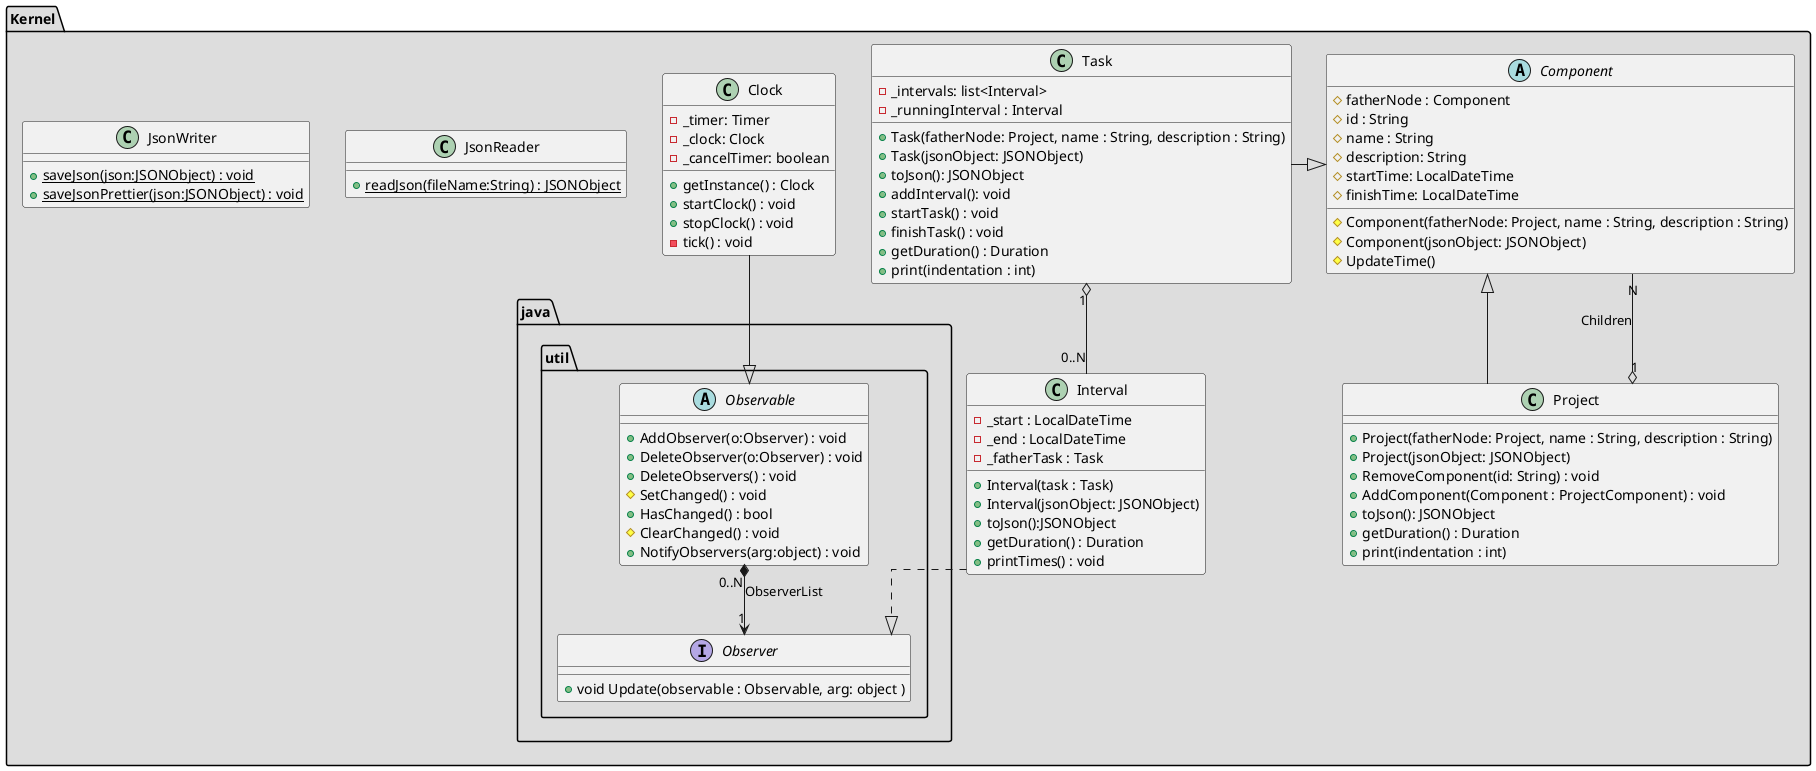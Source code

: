 @startuml

skinparam linetype ortho

/' Back End '/
package "Kernel" #DDDDDD {

  Abstract Component {
      #fatherNode : Component
      #id : String
      #name : String
      #description: String
      #startTime: LocalDateTime
      #finishTime: LocalDateTime
      #Component(fatherNode: Project, name : String, description : String)
      #Component(jsonObject: JSONObject)
      #UpdateTime()



  }

  class Project {
     +Project(fatherNode: Project, name : String, description : String)
     +Project(jsonObject: JSONObject)
     +RemoveComponent(id: String) : void
     +AddComponent(Component : ProjectComponent) : void
     +toJson(): JSONObject
     +getDuration() : Duration
     +print(indentation : int)
  }

  class Task {
    -_intervals: list<Interval>
    -_runningInterval : Interval
    +Task(fatherNode: Project, name : String, description : String)
    +Task(jsonObject: JSONObject)
    +toJson(): JSONObject
    +addInterval(): void
    +startTask() : void
    +finishTask() : void
    +getDuration() : Duration
    +print(indentation : int)
  }

  class Interval {
    -_start : LocalDateTime
    -_end : LocalDateTime
    -_fatherTask : Task
    +Interval(task : Task)
    +Interval(jsonObject: JSONObject)
    +toJson():JSONObject
    +getDuration() : Duration
    +printTimes() : void
  }

  class Clock{
  -_timer: Timer
  -_clock: Clock
  -_cancelTimer: boolean
  +getInstance() : Clock
  +startClock() : void
  +stopClock() : void
  -tick() : void
  }

  class JsonReader {
    + {static} readJson(fileName:String) : JSONObject
  }

  class JsonWriter {
    + {static} saveJson(json:JSONObject) : void
    + {static} saveJsonPrettier(json:JSONObject) : void
  }

  package "java.util"
  {
      abstract Observable {
        +AddObserver(o:Observer) : void
        +DeleteObserver(o:Observer) : void
        +DeleteObservers() : void
        #SetChanged() : void
        +HasChanged() : bool
        #ClearChanged() : void
        +NotifyObservers(arg:object) : void
      }
      interface Observer
      {
           +void Update(observable : Observable, arg: object )
      }
      Observable "0..N" *--> "1" Observer:ObserverList
  }

}

/' Relationship '/
  Task -right-|> Component
  Component <|-- Project
  Component "N" --o "1" Project : Children
  Task "1" o-- "0..N" Interval
  Interval ..|> Observer
  Clock --|> Observable

@enduml
